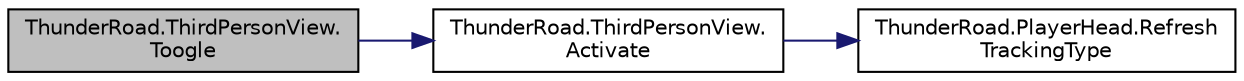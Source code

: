 digraph "ThunderRoad.ThirdPersonView.Toogle"
{
 // LATEX_PDF_SIZE
  edge [fontname="Helvetica",fontsize="10",labelfontname="Helvetica",labelfontsize="10"];
  node [fontname="Helvetica",fontsize="10",shape=record];
  rankdir="LR";
  Node1 [label="ThunderRoad.ThirdPersonView.\lToogle",height=0.2,width=0.4,color="black", fillcolor="grey75", style="filled", fontcolor="black",tooltip="Toogles this instance."];
  Node1 -> Node2 [color="midnightblue",fontsize="10",style="solid",fontname="Helvetica"];
  Node2 [label="ThunderRoad.ThirdPersonView.\lActivate",height=0.2,width=0.4,color="black", fillcolor="white", style="filled",URL="$class_thunder_road_1_1_third_person_view.html#a3859aa87bb44785755e8e55ce4f94fea",tooltip="Activates the specified active."];
  Node2 -> Node3 [color="midnightblue",fontsize="10",style="solid",fontname="Helvetica"];
  Node3 [label="ThunderRoad.PlayerHead.Refresh\lTrackingType",height=0.2,width=0.4,color="black", fillcolor="white", style="filled",URL="$class_thunder_road_1_1_player_head.html#ae147511d94554e4b44bd94d34cfc6afb",tooltip="Refreshes the type of the tracking."];
}
